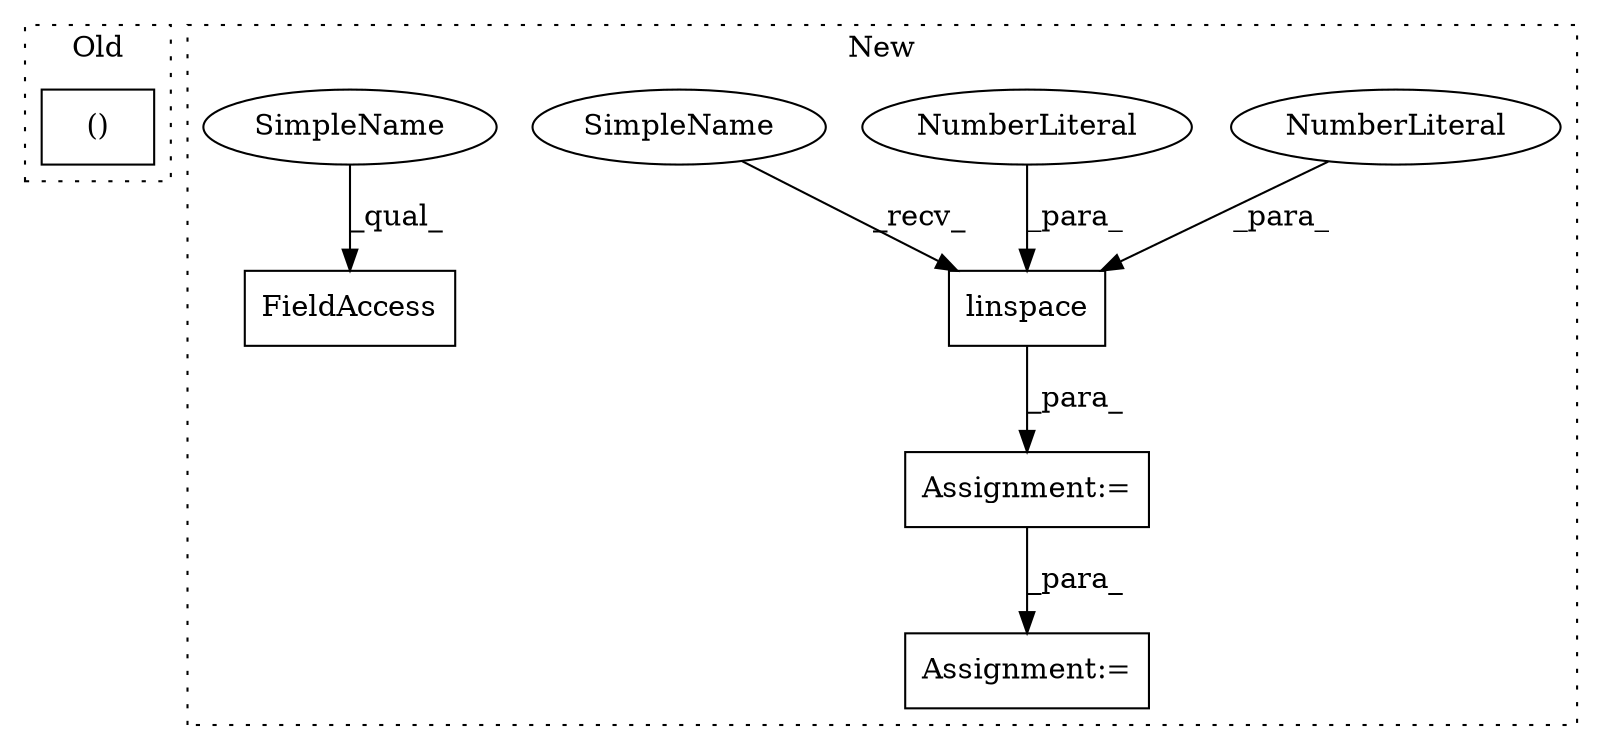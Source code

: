 digraph G {
subgraph cluster0 {
1 [label="()" a="106" s="6629" l="24" shape="box"];
label = "Old";
style="dotted";
}
subgraph cluster1 {
2 [label="linspace" a="32" s="3338,3372" l="9,1" shape="box"];
3 [label="NumberLiteral" a="34" s="3347" l="1" shape="ellipse"];
4 [label="Assignment:=" a="7" s="3331" l="1" shape="box"];
5 [label="NumberLiteral" a="34" s="3357" l="3" shape="ellipse"];
6 [label="Assignment:=" a="7" s="3380" l="1" shape="box"];
7 [label="FieldAccess" a="22" s="3413" l="8" shape="box"];
8 [label="SimpleName" a="42" s="3332" l="5" shape="ellipse"];
9 [label="SimpleName" a="42" s="3413" l="5" shape="ellipse"];
label = "New";
style="dotted";
}
2 -> 4 [label="_para_"];
3 -> 2 [label="_para_"];
4 -> 6 [label="_para_"];
5 -> 2 [label="_para_"];
8 -> 2 [label="_recv_"];
9 -> 7 [label="_qual_"];
}